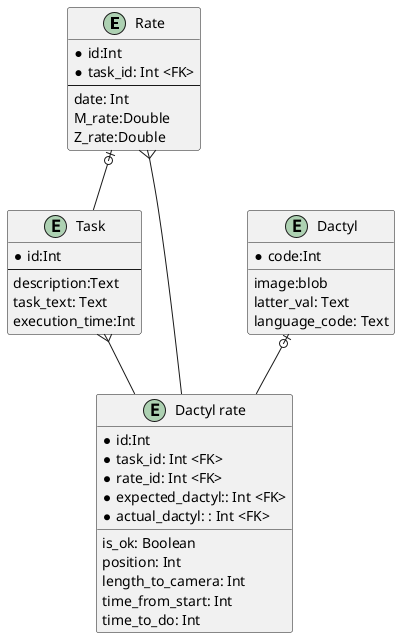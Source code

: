 @startuml
'https://plantuml.com/class-diagram

entity "Rate" {
    *id:Int
    *task_id: Int <FK>
    --
    date: Int
    M_rate:Double
    Z_rate:Double
}
entity "Task" {
    *id:Int
    --
    description:Text
    task_text: Text
    execution_time:Int
}



entity "Dactyl rate" {
    *id:Int
    * task_id: Int <FK>
    * rate_id: Int <FK>
    * expected_dactyl:: Int <FK>
    * actual_dactyl: : Int <FK>
    __
    is_ok: Boolean
    position: Int
    length_to_camera: Int
    time_from_start: Int
    time_to_do: Int
}

entity "Dactyl"{
  * code:Int
  __
  image:blob
  latter_val: Text
  language_code: Text
}
"Rate" 	|o-- "Task"
"Task" }-- "Dactyl rate"
"Rate" }--  "Dactyl rate"
"Dactyl" |o--  "Dactyl rate"

@enduml